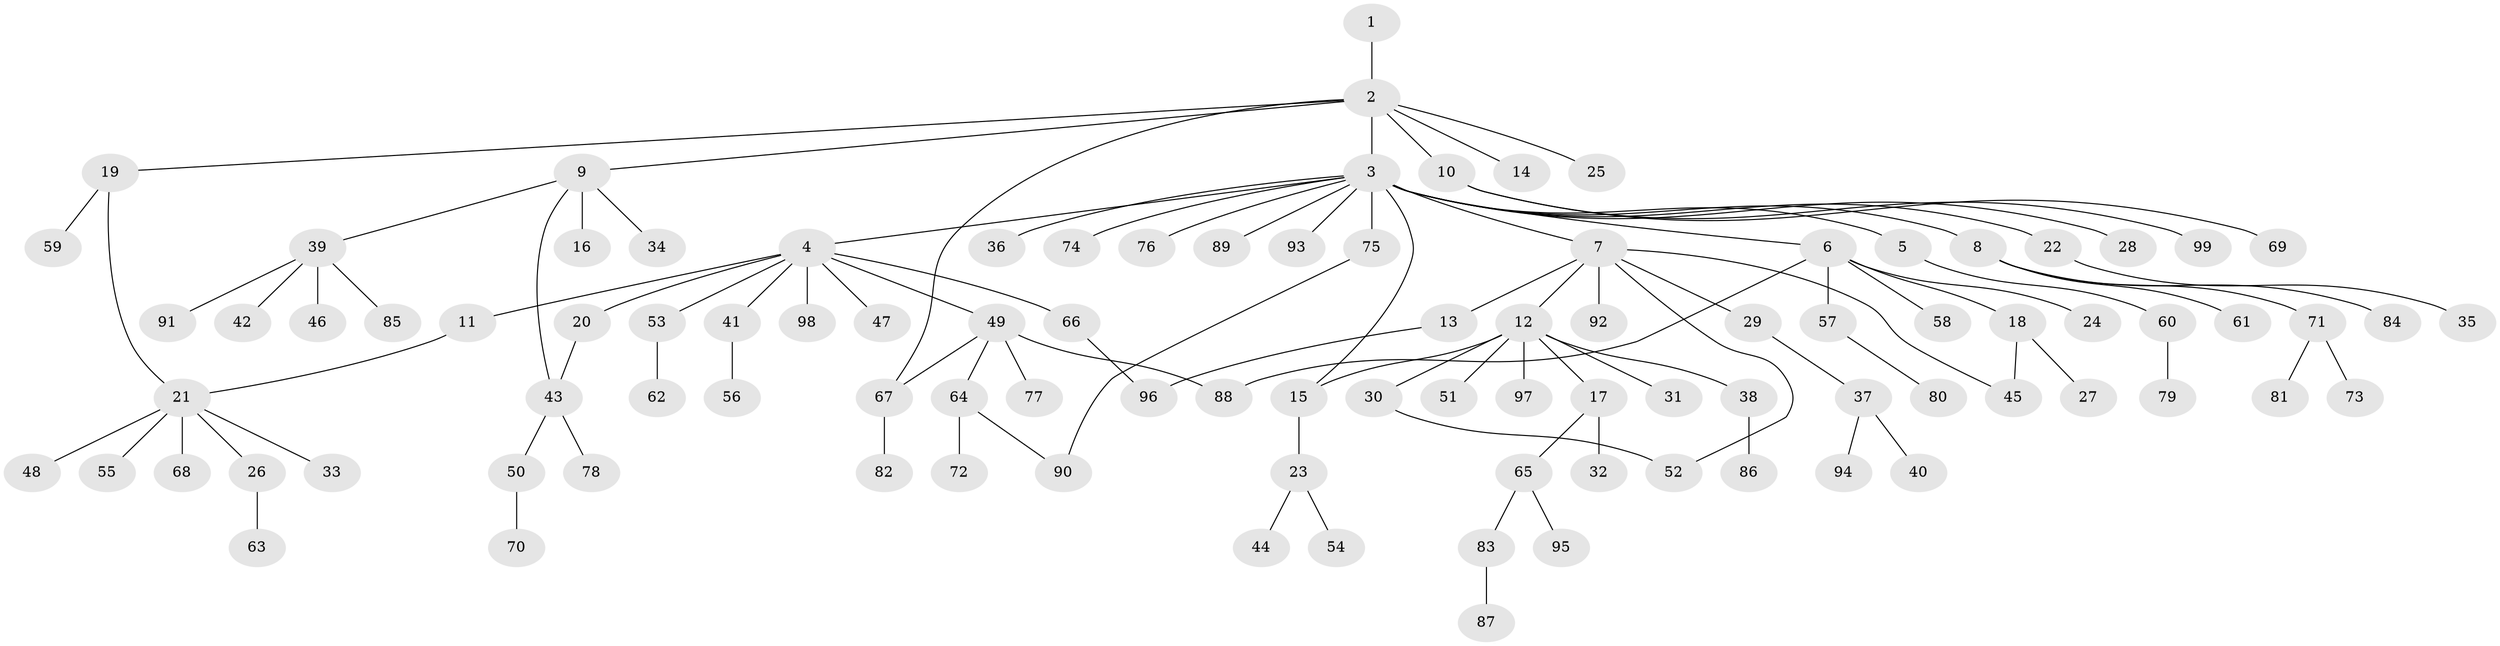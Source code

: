 // coarse degree distribution, {1: 0.62, 7: 0.02, 3: 0.04, 2: 0.16, 6: 0.1, 14: 0.02, 4: 0.02, 8: 0.02}
// Generated by graph-tools (version 1.1) at 2025/48/03/06/25 01:48:57]
// undirected, 99 vertices, 107 edges
graph export_dot {
graph [start="1"]
  node [color=gray90,style=filled];
  1;
  2;
  3;
  4;
  5;
  6;
  7;
  8;
  9;
  10;
  11;
  12;
  13;
  14;
  15;
  16;
  17;
  18;
  19;
  20;
  21;
  22;
  23;
  24;
  25;
  26;
  27;
  28;
  29;
  30;
  31;
  32;
  33;
  34;
  35;
  36;
  37;
  38;
  39;
  40;
  41;
  42;
  43;
  44;
  45;
  46;
  47;
  48;
  49;
  50;
  51;
  52;
  53;
  54;
  55;
  56;
  57;
  58;
  59;
  60;
  61;
  62;
  63;
  64;
  65;
  66;
  67;
  68;
  69;
  70;
  71;
  72;
  73;
  74;
  75;
  76;
  77;
  78;
  79;
  80;
  81;
  82;
  83;
  84;
  85;
  86;
  87;
  88;
  89;
  90;
  91;
  92;
  93;
  94;
  95;
  96;
  97;
  98;
  99;
  1 -- 2;
  2 -- 3;
  2 -- 9;
  2 -- 10;
  2 -- 14;
  2 -- 19;
  2 -- 25;
  2 -- 67;
  3 -- 4;
  3 -- 5;
  3 -- 6;
  3 -- 7;
  3 -- 8;
  3 -- 15;
  3 -- 22;
  3 -- 28;
  3 -- 36;
  3 -- 74;
  3 -- 75;
  3 -- 76;
  3 -- 89;
  3 -- 93;
  4 -- 11;
  4 -- 20;
  4 -- 41;
  4 -- 47;
  4 -- 49;
  4 -- 53;
  4 -- 66;
  4 -- 98;
  5 -- 60;
  6 -- 18;
  6 -- 24;
  6 -- 57;
  6 -- 58;
  6 -- 88;
  7 -- 12;
  7 -- 13;
  7 -- 29;
  7 -- 45;
  7 -- 52;
  7 -- 92;
  8 -- 61;
  8 -- 71;
  8 -- 84;
  9 -- 16;
  9 -- 34;
  9 -- 39;
  9 -- 43;
  10 -- 69;
  10 -- 99;
  11 -- 21;
  12 -- 15;
  12 -- 17;
  12 -- 30;
  12 -- 31;
  12 -- 38;
  12 -- 51;
  12 -- 97;
  13 -- 96;
  15 -- 23;
  17 -- 32;
  17 -- 65;
  18 -- 27;
  18 -- 45;
  19 -- 21;
  19 -- 59;
  20 -- 43;
  21 -- 26;
  21 -- 33;
  21 -- 48;
  21 -- 55;
  21 -- 68;
  22 -- 35;
  23 -- 44;
  23 -- 54;
  26 -- 63;
  29 -- 37;
  30 -- 52;
  37 -- 40;
  37 -- 94;
  38 -- 86;
  39 -- 42;
  39 -- 46;
  39 -- 85;
  39 -- 91;
  41 -- 56;
  43 -- 50;
  43 -- 78;
  49 -- 64;
  49 -- 67;
  49 -- 77;
  49 -- 88;
  50 -- 70;
  53 -- 62;
  57 -- 80;
  60 -- 79;
  64 -- 72;
  64 -- 90;
  65 -- 83;
  65 -- 95;
  66 -- 96;
  67 -- 82;
  71 -- 73;
  71 -- 81;
  75 -- 90;
  83 -- 87;
}
